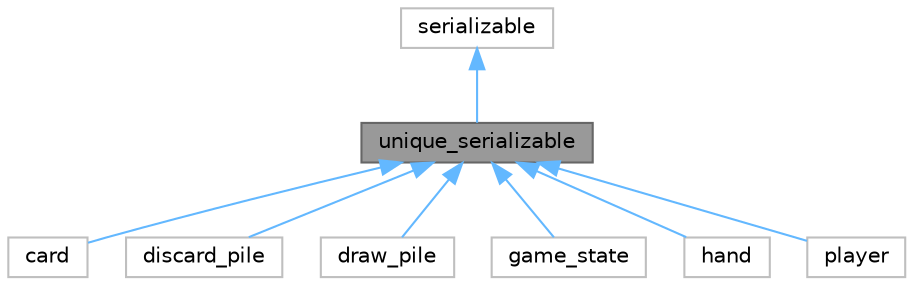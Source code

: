 digraph "unique_serializable"
{
 // LATEX_PDF_SIZE
  bgcolor="transparent";
  edge [fontname=Helvetica,fontsize=10,labelfontname=Helvetica,labelfontsize=10];
  node [fontname=Helvetica,fontsize=10,shape=box,height=0.2,width=0.4];
  Node1 [id="Node000001",label="unique_serializable",height=0.2,width=0.4,color="gray40", fillcolor="grey60", style="filled", fontcolor="black",tooltip=" "];
  Node2 -> Node1 [id="edge1_Node000001_Node000002",dir="back",color="steelblue1",style="solid",tooltip=" "];
  Node2 [id="Node000002",label="serializable",height=0.2,width=0.4,color="grey75", fillcolor="white", style="filled",URL="$classserializable.html",tooltip=" "];
  Node1 -> Node3 [id="edge2_Node000001_Node000003",dir="back",color="steelblue1",style="solid",tooltip=" "];
  Node3 [id="Node000003",label="card",height=0.2,width=0.4,color="grey75", fillcolor="white", style="filled",URL="$classcard.html",tooltip=" "];
  Node1 -> Node4 [id="edge3_Node000001_Node000004",dir="back",color="steelblue1",style="solid",tooltip=" "];
  Node4 [id="Node000004",label="discard_pile",height=0.2,width=0.4,color="grey75", fillcolor="white", style="filled",URL="$classdiscard__pile.html",tooltip=" "];
  Node1 -> Node5 [id="edge4_Node000001_Node000005",dir="back",color="steelblue1",style="solid",tooltip=" "];
  Node5 [id="Node000005",label="draw_pile",height=0.2,width=0.4,color="grey75", fillcolor="white", style="filled",URL="$classdraw__pile.html",tooltip=" "];
  Node1 -> Node6 [id="edge5_Node000001_Node000006",dir="back",color="steelblue1",style="solid",tooltip=" "];
  Node6 [id="Node000006",label="game_state",height=0.2,width=0.4,color="grey75", fillcolor="white", style="filled",URL="$classgame__state.html",tooltip=" "];
  Node1 -> Node7 [id="edge6_Node000001_Node000007",dir="back",color="steelblue1",style="solid",tooltip=" "];
  Node7 [id="Node000007",label="hand",height=0.2,width=0.4,color="grey75", fillcolor="white", style="filled",URL="$classhand.html",tooltip=" "];
  Node1 -> Node8 [id="edge7_Node000001_Node000008",dir="back",color="steelblue1",style="solid",tooltip=" "];
  Node8 [id="Node000008",label="player",height=0.2,width=0.4,color="grey75", fillcolor="white", style="filled",URL="$classplayer.html",tooltip=" "];
}
